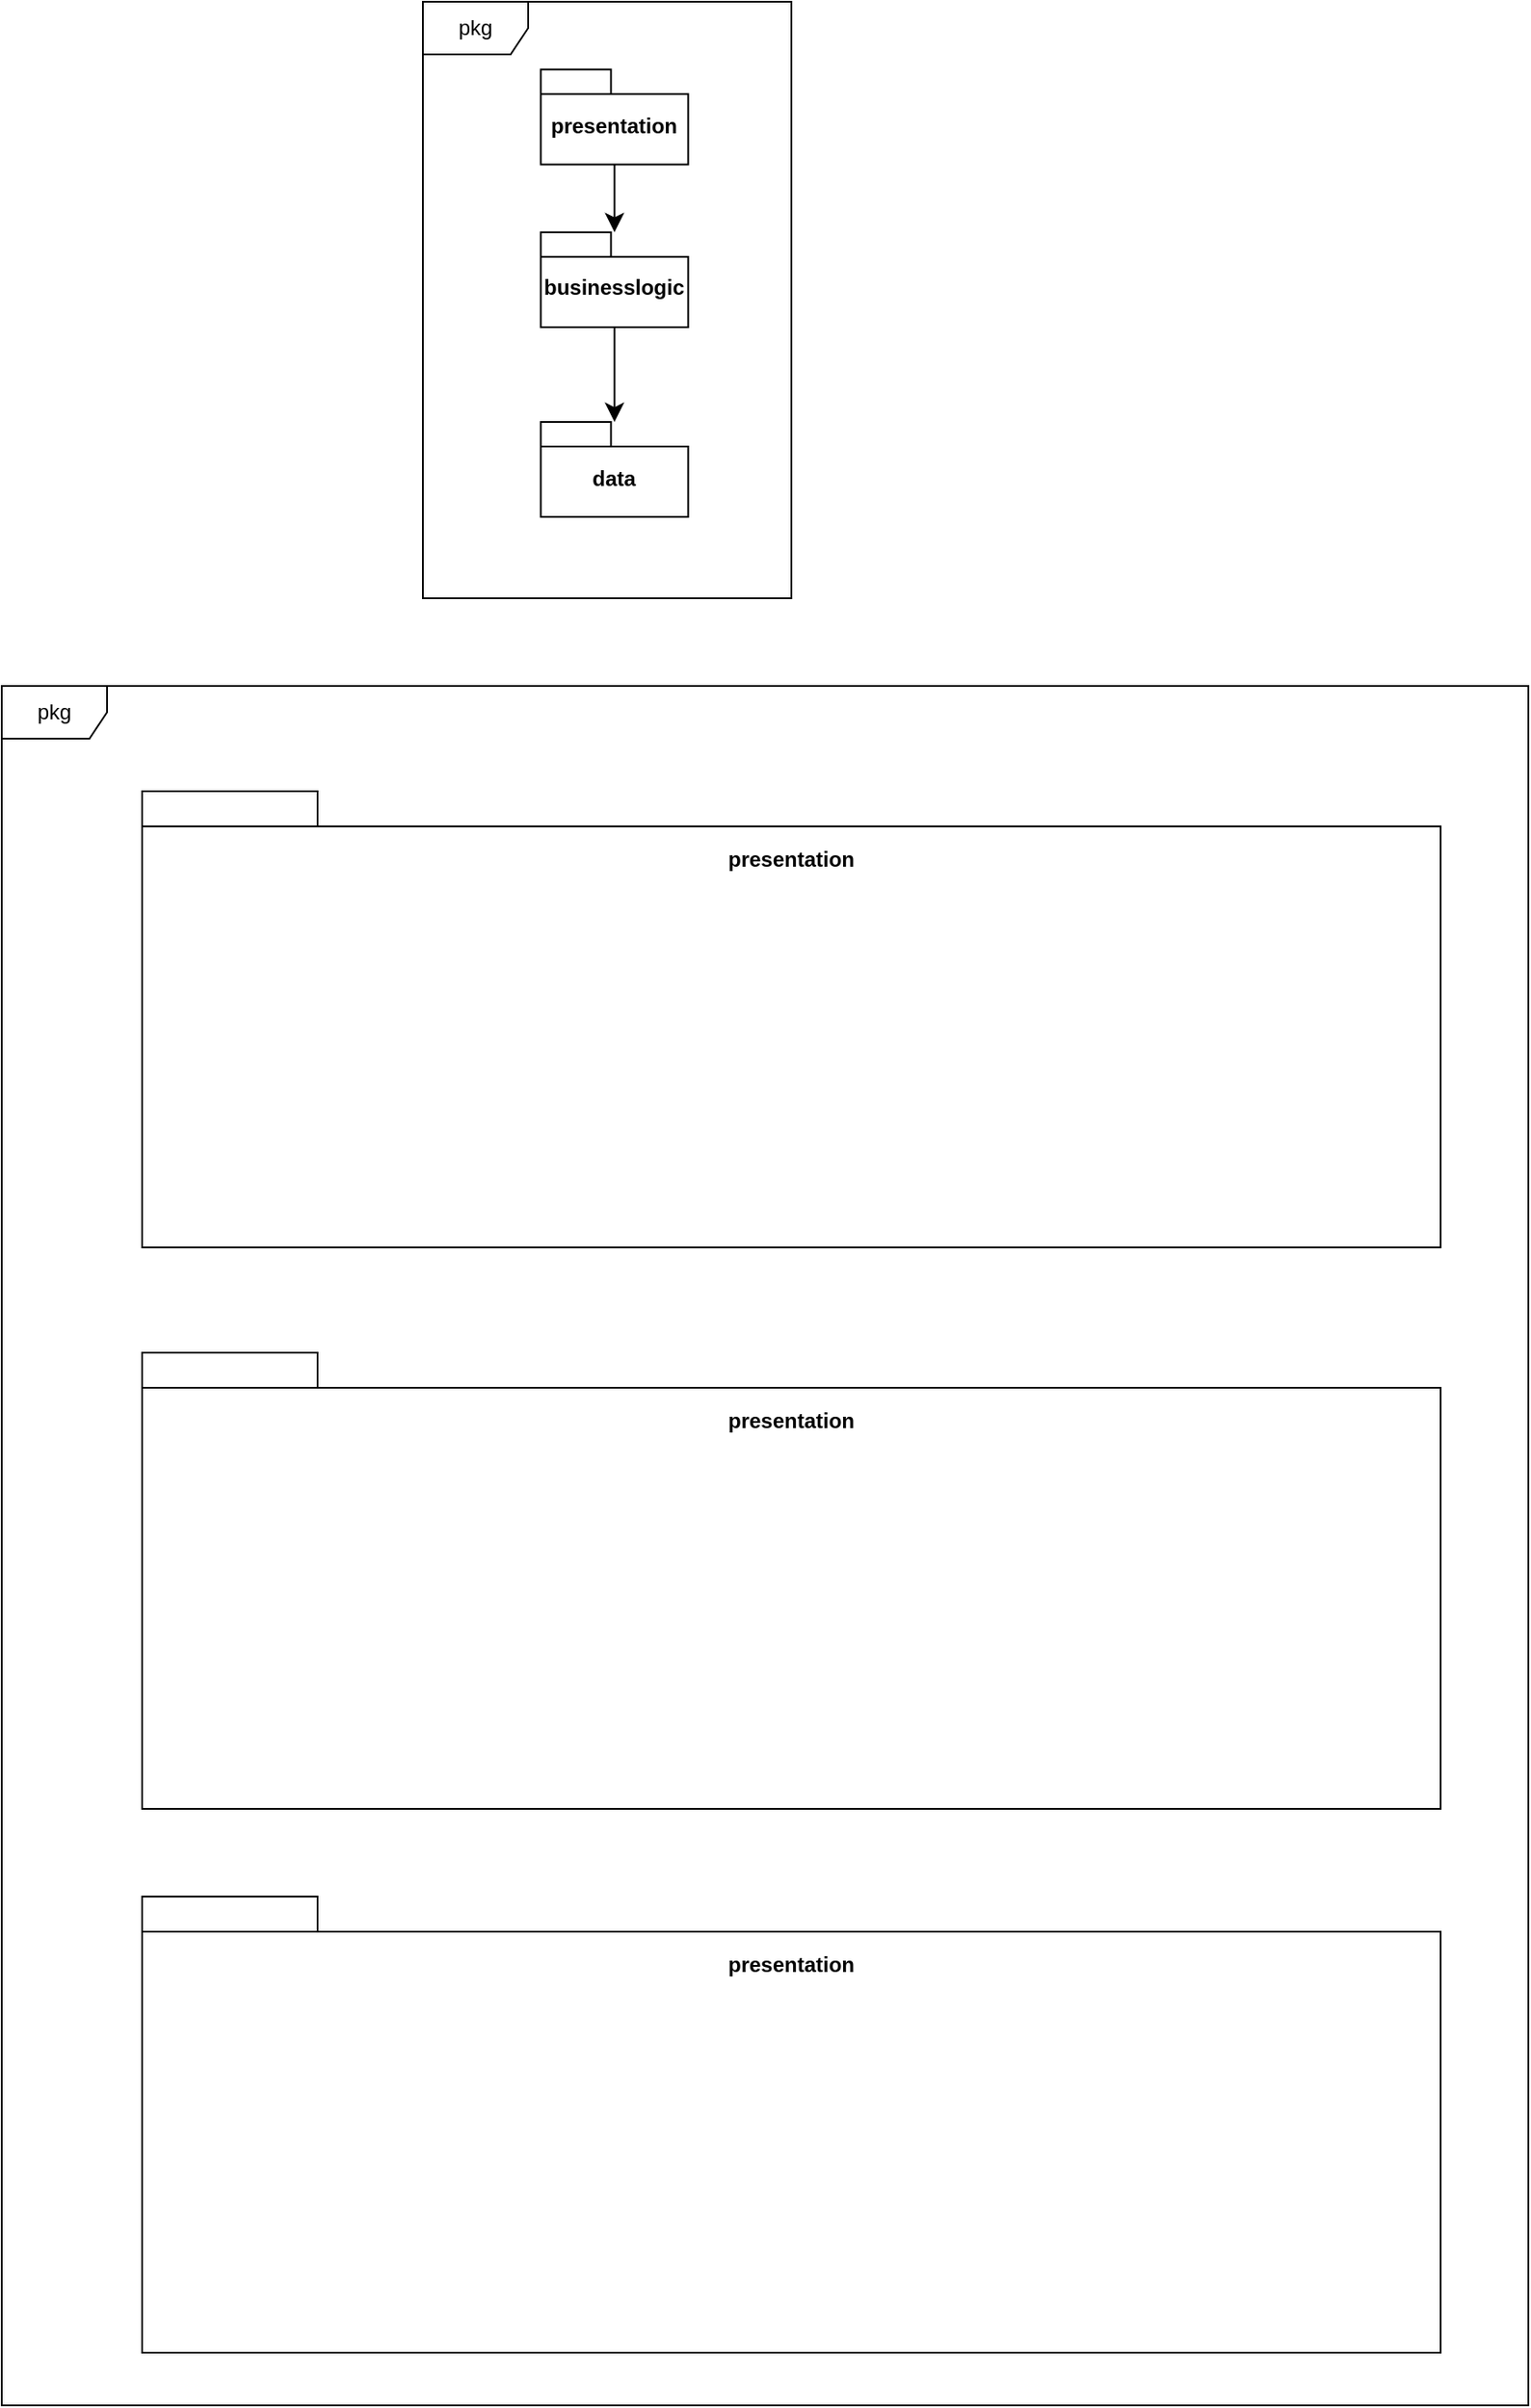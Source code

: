 <mxfile version="24.2.5" type="github" pages="2">
  <diagram id="C5RBs43oDa-KdzZeNtuy" name="Page-1">
    <mxGraphModel dx="3130" dy="1011" grid="1" gridSize="10" guides="1" tooltips="1" connect="1" arrows="1" fold="1" page="1" pageScale="1" pageWidth="827" pageHeight="1169" math="0" shadow="0">
      <root>
        <mxCell id="WIyWlLk6GJQsqaUBKTNV-0" />
        <mxCell id="WIyWlLk6GJQsqaUBKTNV-1" parent="WIyWlLk6GJQsqaUBKTNV-0" />
        <mxCell id="KrLMsFSMe7G51mPfgHIh-0" value="" style="group" vertex="1" connectable="0" parent="WIyWlLk6GJQsqaUBKTNV-1">
          <mxGeometry x="-810" y="10" width="210" height="340" as="geometry" />
        </mxCell>
        <mxCell id="HPTqFtfV4c20OMERjdQS-12" value="" style="edgeStyle=none;curved=1;rounded=0;orthogonalLoop=1;jettySize=auto;html=1;fontSize=12;startSize=8;endSize=8;" edge="1" parent="KrLMsFSMe7G51mPfgHIh-0" source="HPTqFtfV4c20OMERjdQS-13" target="HPTqFtfV4c20OMERjdQS-17">
          <mxGeometry relative="1" as="geometry" />
        </mxCell>
        <mxCell id="HPTqFtfV4c20OMERjdQS-13" value="&lt;div&gt;presentation&lt;/div&gt;" style="shape=folder;fontStyle=1;spacingTop=10;tabWidth=40;tabHeight=14;tabPosition=left;html=1;whiteSpace=wrap;" vertex="1" parent="KrLMsFSMe7G51mPfgHIh-0">
          <mxGeometry x="67.2" y="38.636" width="84" height="54.091" as="geometry" />
        </mxCell>
        <mxCell id="HPTqFtfV4c20OMERjdQS-14" value="pkg" style="shape=umlFrame;whiteSpace=wrap;html=1;pointerEvents=0;" vertex="1" parent="KrLMsFSMe7G51mPfgHIh-0">
          <mxGeometry width="210" height="340" as="geometry" />
        </mxCell>
        <mxCell id="HPTqFtfV4c20OMERjdQS-15" value="data" style="shape=folder;fontStyle=1;spacingTop=10;tabWidth=40;tabHeight=14;tabPosition=left;html=1;whiteSpace=wrap;" vertex="1" parent="KrLMsFSMe7G51mPfgHIh-0">
          <mxGeometry x="67.2" y="239.545" width="84" height="54.091" as="geometry" />
        </mxCell>
        <mxCell id="HPTqFtfV4c20OMERjdQS-16" value="" style="edgeStyle=none;curved=1;rounded=0;orthogonalLoop=1;jettySize=auto;html=1;fontSize=12;startSize=8;endSize=8;" edge="1" parent="KrLMsFSMe7G51mPfgHIh-0" source="HPTqFtfV4c20OMERjdQS-17" target="HPTqFtfV4c20OMERjdQS-15">
          <mxGeometry relative="1" as="geometry" />
        </mxCell>
        <mxCell id="HPTqFtfV4c20OMERjdQS-17" value="businesslogic" style="shape=folder;fontStyle=1;spacingTop=10;tabWidth=40;tabHeight=14;tabPosition=left;html=1;whiteSpace=wrap;" vertex="1" parent="KrLMsFSMe7G51mPfgHIh-0">
          <mxGeometry x="67.2" y="131.364" width="84" height="54.091" as="geometry" />
        </mxCell>
        <mxCell id="KrLMsFSMe7G51mPfgHIh-1" value="pkg" style="shape=umlFrame;whiteSpace=wrap;html=1;pointerEvents=0;" vertex="1" parent="WIyWlLk6GJQsqaUBKTNV-1">
          <mxGeometry x="-1050" y="400" width="870" height="980" as="geometry" />
        </mxCell>
        <mxCell id="KrLMsFSMe7G51mPfgHIh-2" value="&lt;div&gt;presentation&lt;/div&gt;" style="shape=folder;fontStyle=1;spacingTop=25;tabWidth=100;tabHeight=20;tabPosition=left;html=1;whiteSpace=wrap;labelPosition=center;verticalLabelPosition=middle;align=center;verticalAlign=top;horizontal=1;" vertex="1" parent="WIyWlLk6GJQsqaUBKTNV-1">
          <mxGeometry x="-970" y="460" width="740" height="260" as="geometry" />
        </mxCell>
        <mxCell id="KrLMsFSMe7G51mPfgHIh-3" value="&lt;div&gt;presentation&lt;/div&gt;" style="shape=folder;fontStyle=1;spacingTop=25;tabWidth=100;tabHeight=20;tabPosition=left;html=1;whiteSpace=wrap;labelPosition=center;verticalLabelPosition=middle;align=center;verticalAlign=top;horizontal=1;" vertex="1" parent="WIyWlLk6GJQsqaUBKTNV-1">
          <mxGeometry x="-970" y="780" width="740" height="260" as="geometry" />
        </mxCell>
        <mxCell id="KrLMsFSMe7G51mPfgHIh-4" value="&lt;div&gt;presentation&lt;/div&gt;" style="shape=folder;fontStyle=1;spacingTop=25;tabWidth=100;tabHeight=20;tabPosition=left;html=1;whiteSpace=wrap;labelPosition=center;verticalLabelPosition=middle;align=center;verticalAlign=top;horizontal=1;" vertex="1" parent="WIyWlLk6GJQsqaUBKTNV-1">
          <mxGeometry x="-970" y="1090" width="740" height="260" as="geometry" />
        </mxCell>
      </root>
    </mxGraphModel>
  </diagram>
  <diagram id="3__SnfHmCTWM7zliWJqs" name="第 2 页">
    <mxGraphModel dx="1716" dy="1011" grid="0" gridSize="10" guides="1" tooltips="1" connect="1" arrows="1" fold="1" page="0" pageScale="1" pageWidth="827" pageHeight="1169" math="0" shadow="0">
      <root>
        <mxCell id="0" />
        <mxCell id="1" parent="0" />
      </root>
    </mxGraphModel>
  </diagram>
</mxfile>
